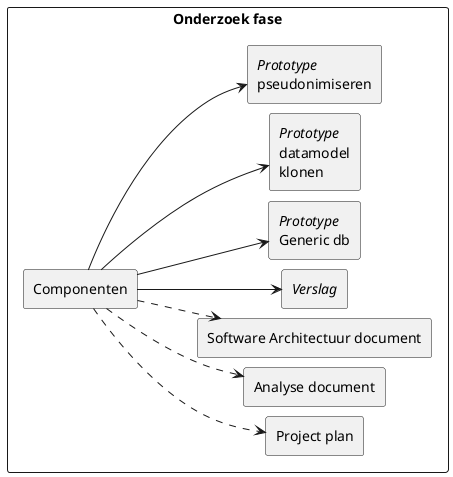 @startuml Baseline_2
left to right direction
skinparam packageStyle rectangle
skinparam nodesep 10

package "Onderzoek fase" {
    rectangle "Componenten"as 1
    rectangle "Project plan" as 1_plan
    rectangle "Analyse document" as 1_analyse
    rectangle "Software Architectuur document" as 1_sad
    1 -.> 1_plan
    1 -.> 1_analyse
    1 -.> 1_sad
    
    rectangle "<I>Verslag" as report
    rectangle "<I>Prototype \nGeneric db" as prototype0
    rectangle "<I>Prototype \ndatamodel\nklonen" as prototype1
    rectangle "<I>Prototype \npseudonimiseren" as prototype2
    1 --> report
    1 --> prototype0
    1 --> prototype1
    1 --> prototype2
}
@enduml